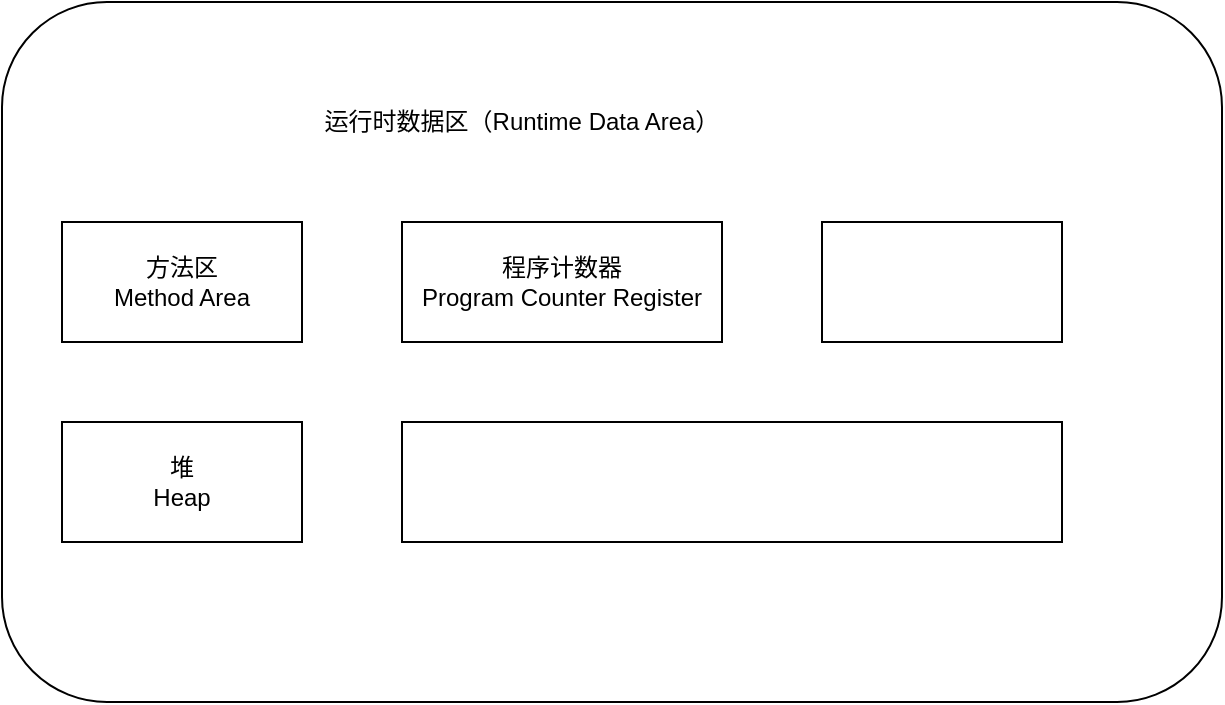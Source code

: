 <mxfile version="13.1.8" type="github"><diagram id="niuSdxWg7Q3MIj1Ce5Hb" name="第 1 页"><mxGraphModel dx="1422" dy="714" grid="1" gridSize="10" guides="1" tooltips="1" connect="1" arrows="1" fold="1" page="1" pageScale="1" pageWidth="827" pageHeight="1169" math="0" shadow="0"><root><mxCell id="0"/><mxCell id="1" parent="0"/><mxCell id="Ar7OocXq3OKdbZVe2O1A-1" value="" style="rounded=1;whiteSpace=wrap;html=1;align=center;" parent="1" vertex="1"><mxGeometry x="140" y="140" width="610" height="350" as="geometry"/></mxCell><mxCell id="76YXicsh3bZMQd-fV7F4-1" value="方法区&lt;br&gt;Method Area" style="rounded=0;whiteSpace=wrap;html=1;" parent="1" vertex="1"><mxGeometry x="170" y="250" width="120" height="60" as="geometry"/></mxCell><mxCell id="76YXicsh3bZMQd-fV7F4-2" value="程序计数器&lt;br&gt;Program Counter Register" style="rounded=0;whiteSpace=wrap;html=1;" parent="1" vertex="1"><mxGeometry x="340" y="250" width="160" height="60" as="geometry"/></mxCell><mxCell id="76YXicsh3bZMQd-fV7F4-3" value="堆&lt;br&gt;Heap" style="rounded=0;whiteSpace=wrap;html=1;" parent="1" vertex="1"><mxGeometry x="170" y="350" width="120" height="60" as="geometry"/></mxCell><mxCell id="76YXicsh3bZMQd-fV7F4-4" value="" style="rounded=0;whiteSpace=wrap;html=1;" parent="1" vertex="1"><mxGeometry x="550" y="250" width="120" height="60" as="geometry"/></mxCell><mxCell id="76YXicsh3bZMQd-fV7F4-5" value="" style="rounded=0;whiteSpace=wrap;html=1;" parent="1" vertex="1"><mxGeometry x="340" y="350" width="330" height="60" as="geometry"/></mxCell><mxCell id="76YXicsh3bZMQd-fV7F4-6" value="运行时数据区（Runtime Data Area）" style="text;html=1;strokeColor=none;fillColor=none;align=center;verticalAlign=middle;whiteSpace=wrap;rounded=0;" parent="1" vertex="1"><mxGeometry x="280" y="190" width="240" height="20" as="geometry"/></mxCell></root></mxGraphModel></diagram></mxfile>